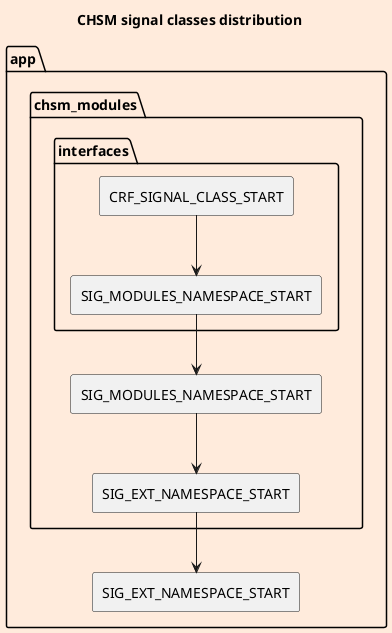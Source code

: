 @startuml
scale 400 width
skinparam backgroundColor #FFEBDC
scale 1

skinparam cloud {
  backgroundColor Olive
  borderColor orange
}

title
    CHSM signal classes distribution
end title

' left to right direction

package app {
    rectangle SIG_EXT_NAMESPACE_START as sig_ext_namespace_start2
    package chsm_modules {
        rectangle SIG_MODULES_NAMESPACE_START as sig_modules_namespace_start
        rectangle SIG_EXT_NAMESPACE_START as sig_ext_namespace_start
        package interfaces {
            rectangle CRF_SIGNAL_CLASS_START as crf_signal_class_start
            rectangle SIG_MODULES_NAMESPACE_START as sig_modules_namespace_start2
        }
    }
}
crf_signal_class_start --> sig_modules_namespace_start2
sig_modules_namespace_start2 --> sig_modules_namespace_start
sig_modules_namespace_start --> sig_ext_namespace_start
sig_ext_namespace_start --> sig_ext_namespace_start2
@enduml